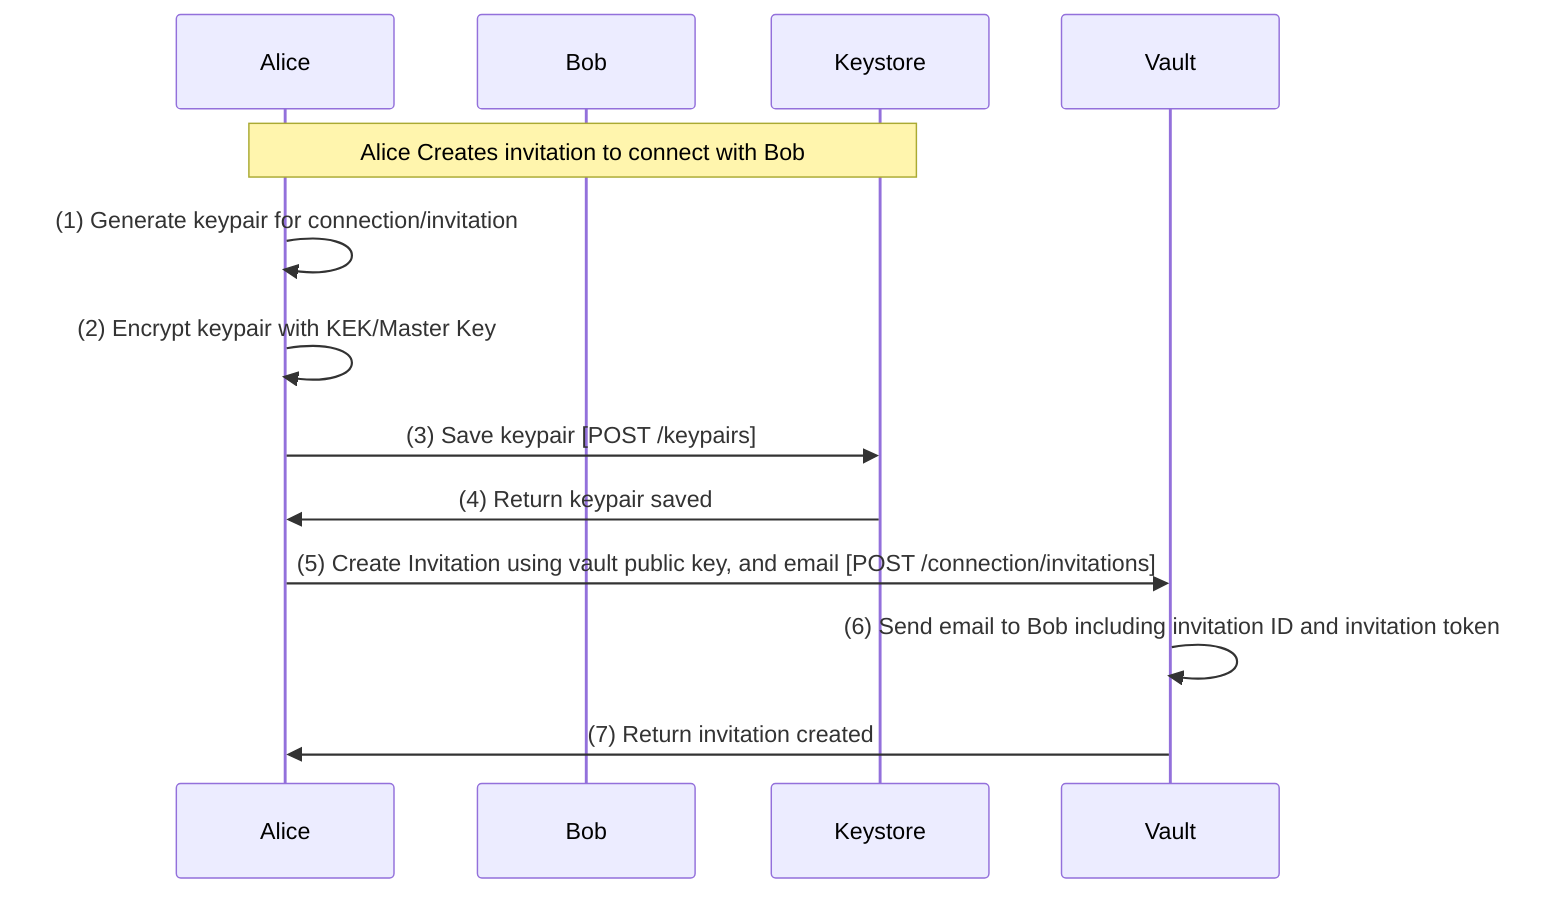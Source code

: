 sequenceDiagram

%% diagram created with https://mermaidjs.github.io/ feel free to use the live editor at https://mermaidjs.github.io/mermaid-live-editor/ to modify

participant Alice
participant Bob
participant Keystore
participant Vault

Note over Alice,Keystore: Alice Creates invitation to connect with Bob

Alice->>Alice: (1) Generate keypair for connection/invitation
Alice->>Alice: (2) Encrypt keypair with KEK/Master Key
Alice->>Keystore: (3) Save keypair [POST /keypairs]
Keystore->>Alice: (4) Return keypair saved
Alice->>Vault: (5) Create Invitation using vault public key, and email [POST /connection/invitations]
Vault->>Vault: (6) Send email to Bob including invitation ID and invitation token
Vault->>Alice: (7) Return invitation created